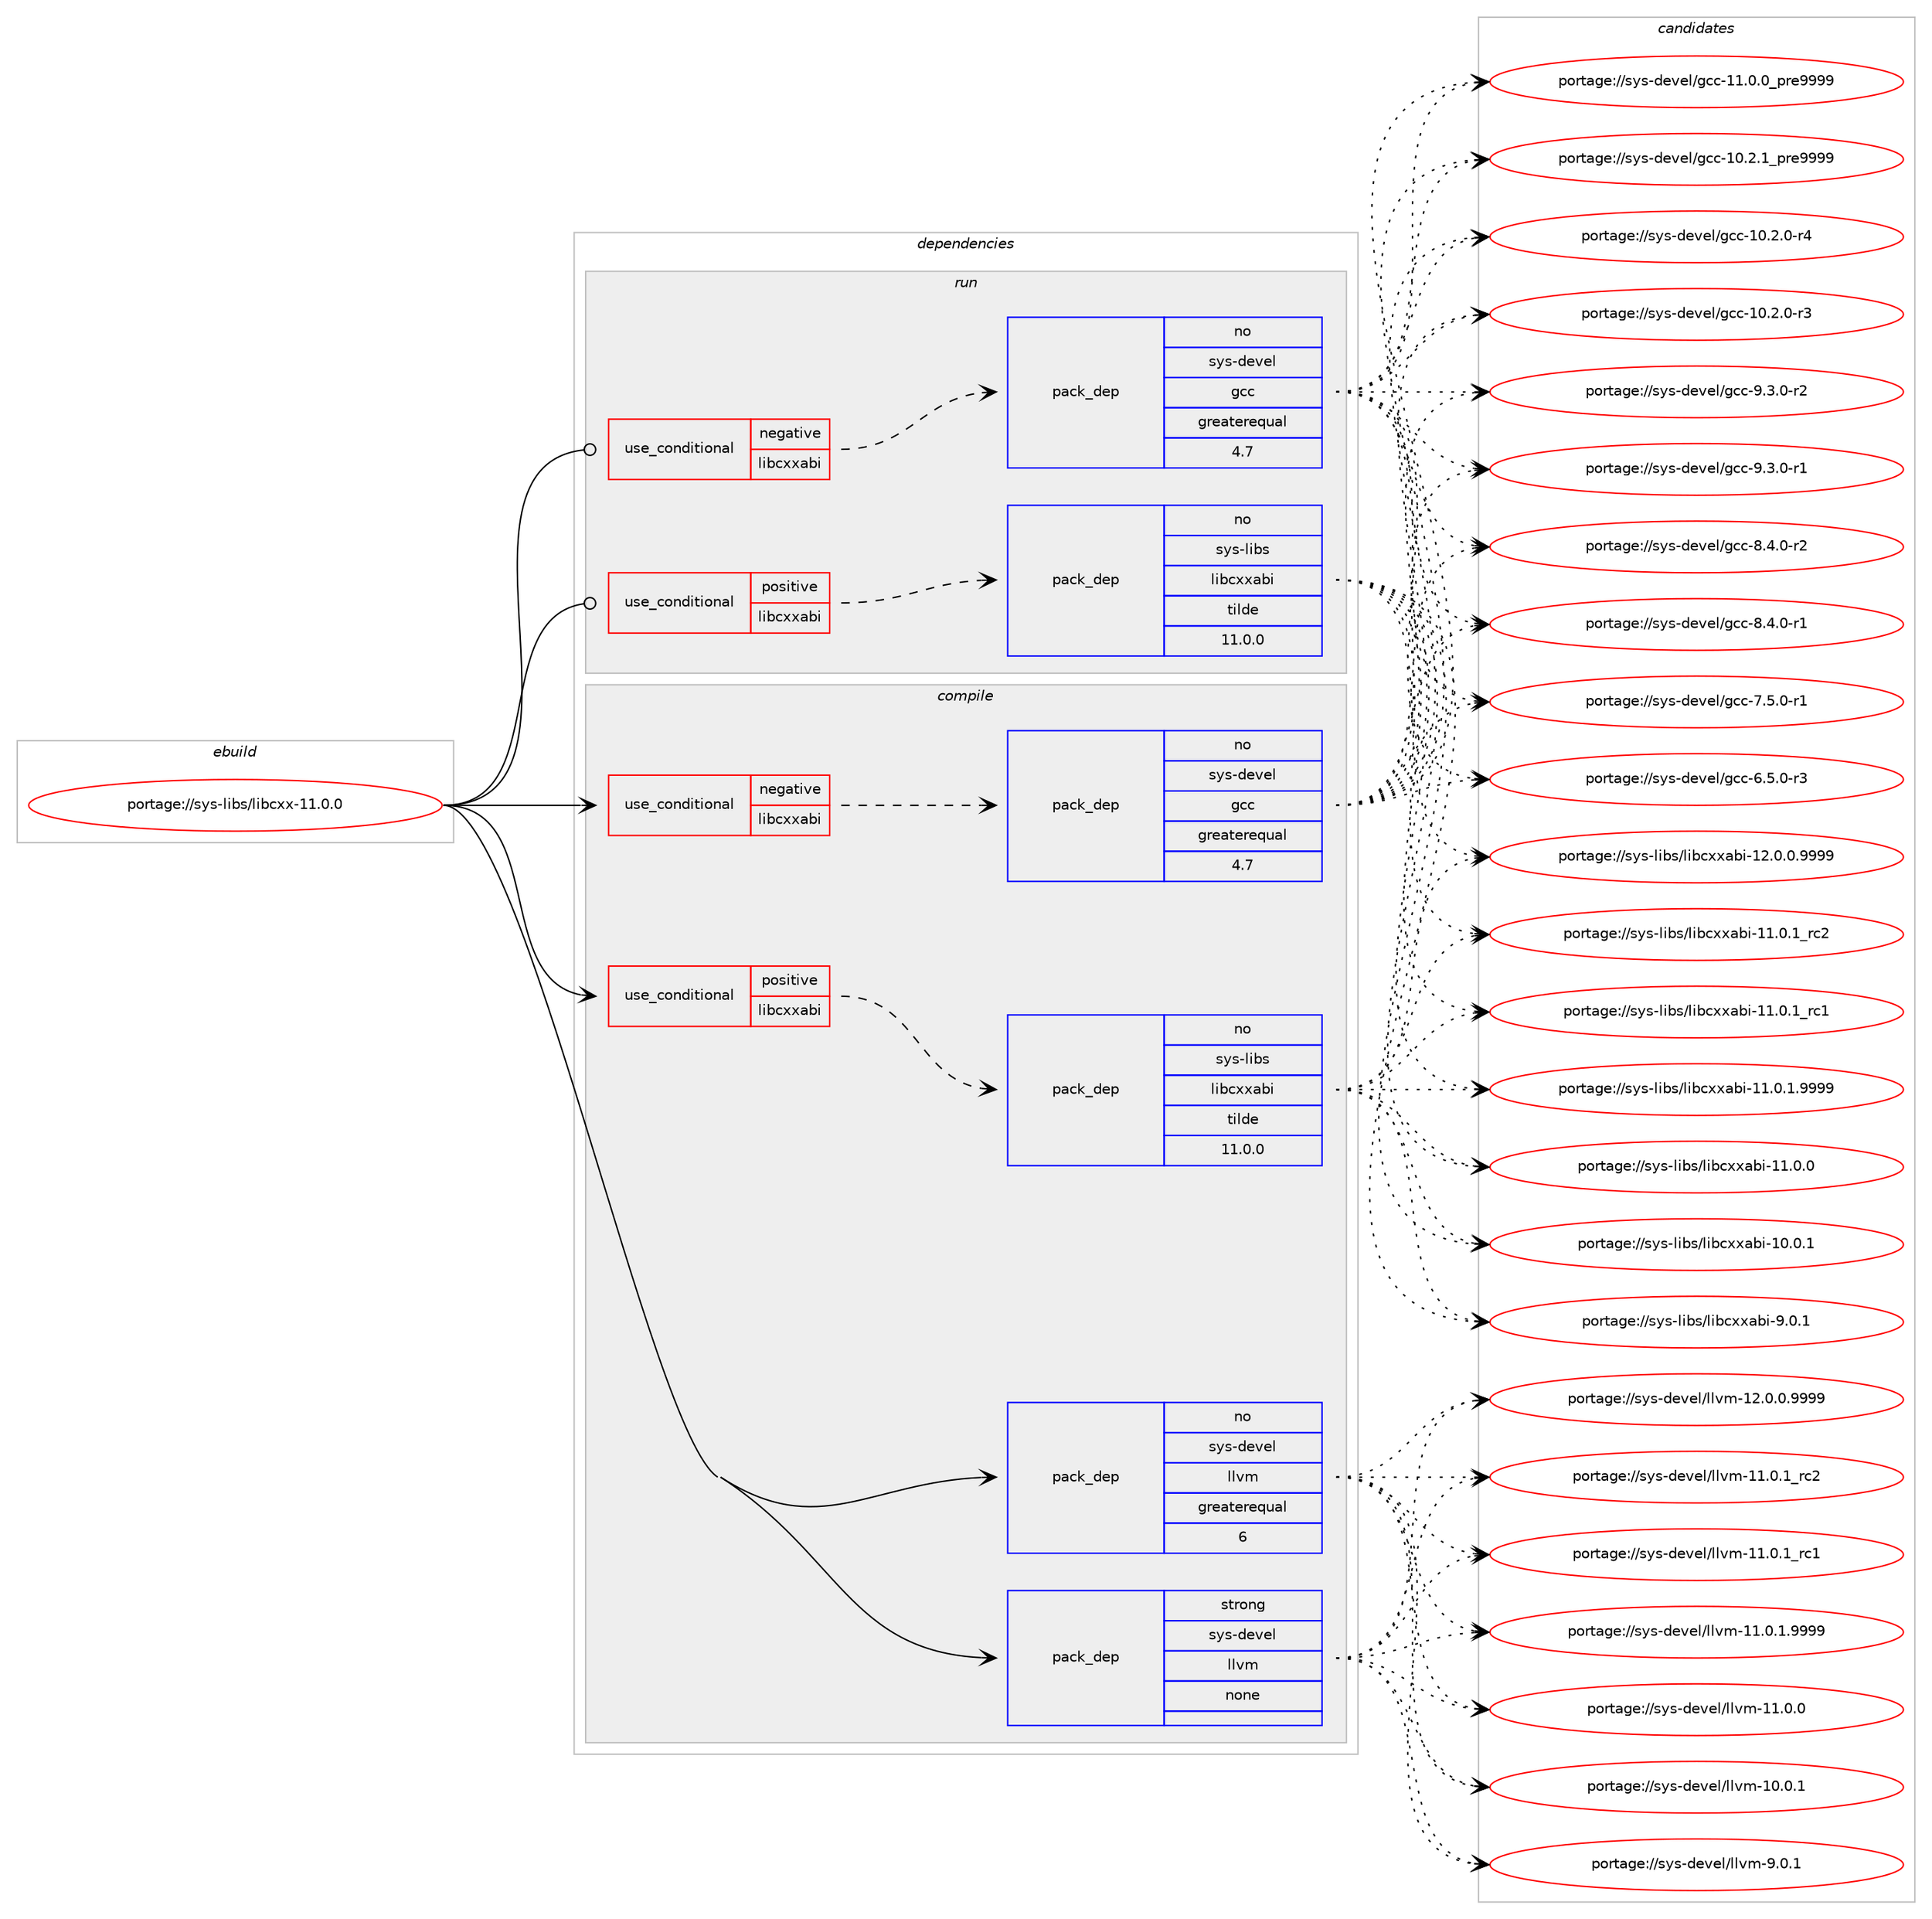 digraph prolog {

# *************
# Graph options
# *************

newrank=true;
concentrate=true;
compound=true;
graph [rankdir=LR,fontname=Helvetica,fontsize=10,ranksep=1.5];#, ranksep=2.5, nodesep=0.2];
edge  [arrowhead=vee];
node  [fontname=Helvetica,fontsize=10];

# **********
# The ebuild
# **********

subgraph cluster_leftcol {
color=gray;
rank=same;
label=<<i>ebuild</i>>;
id [label="portage://sys-libs/libcxx-11.0.0", color=red, width=4, href="../sys-libs/libcxx-11.0.0.svg"];
}

# ****************
# The dependencies
# ****************

subgraph cluster_midcol {
color=gray;
label=<<i>dependencies</i>>;
subgraph cluster_compile {
fillcolor="#eeeeee";
style=filled;
label=<<i>compile</i>>;
subgraph cond191 {
dependency2451 [label=<<TABLE BORDER="0" CELLBORDER="1" CELLSPACING="0" CELLPADDING="4"><TR><TD ROWSPAN="3" CELLPADDING="10">use_conditional</TD></TR><TR><TD>negative</TD></TR><TR><TD>libcxxabi</TD></TR></TABLE>>, shape=none, color=red];
subgraph pack2111 {
dependency2452 [label=<<TABLE BORDER="0" CELLBORDER="1" CELLSPACING="0" CELLPADDING="4" WIDTH="220"><TR><TD ROWSPAN="6" CELLPADDING="30">pack_dep</TD></TR><TR><TD WIDTH="110">no</TD></TR><TR><TD>sys-devel</TD></TR><TR><TD>gcc</TD></TR><TR><TD>greaterequal</TD></TR><TR><TD>4.7</TD></TR></TABLE>>, shape=none, color=blue];
}
dependency2451:e -> dependency2452:w [weight=20,style="dashed",arrowhead="vee"];
}
id:e -> dependency2451:w [weight=20,style="solid",arrowhead="vee"];
subgraph cond192 {
dependency2453 [label=<<TABLE BORDER="0" CELLBORDER="1" CELLSPACING="0" CELLPADDING="4"><TR><TD ROWSPAN="3" CELLPADDING="10">use_conditional</TD></TR><TR><TD>positive</TD></TR><TR><TD>libcxxabi</TD></TR></TABLE>>, shape=none, color=red];
subgraph pack2112 {
dependency2454 [label=<<TABLE BORDER="0" CELLBORDER="1" CELLSPACING="0" CELLPADDING="4" WIDTH="220"><TR><TD ROWSPAN="6" CELLPADDING="30">pack_dep</TD></TR><TR><TD WIDTH="110">no</TD></TR><TR><TD>sys-libs</TD></TR><TR><TD>libcxxabi</TD></TR><TR><TD>tilde</TD></TR><TR><TD>11.0.0</TD></TR></TABLE>>, shape=none, color=blue];
}
dependency2453:e -> dependency2454:w [weight=20,style="dashed",arrowhead="vee"];
}
id:e -> dependency2453:w [weight=20,style="solid",arrowhead="vee"];
subgraph pack2113 {
dependency2455 [label=<<TABLE BORDER="0" CELLBORDER="1" CELLSPACING="0" CELLPADDING="4" WIDTH="220"><TR><TD ROWSPAN="6" CELLPADDING="30">pack_dep</TD></TR><TR><TD WIDTH="110">no</TD></TR><TR><TD>sys-devel</TD></TR><TR><TD>llvm</TD></TR><TR><TD>greaterequal</TD></TR><TR><TD>6</TD></TR></TABLE>>, shape=none, color=blue];
}
id:e -> dependency2455:w [weight=20,style="solid",arrowhead="vee"];
subgraph pack2114 {
dependency2456 [label=<<TABLE BORDER="0" CELLBORDER="1" CELLSPACING="0" CELLPADDING="4" WIDTH="220"><TR><TD ROWSPAN="6" CELLPADDING="30">pack_dep</TD></TR><TR><TD WIDTH="110">strong</TD></TR><TR><TD>sys-devel</TD></TR><TR><TD>llvm</TD></TR><TR><TD>none</TD></TR><TR><TD></TD></TR></TABLE>>, shape=none, color=blue];
}
id:e -> dependency2456:w [weight=20,style="solid",arrowhead="vee"];
}
subgraph cluster_compileandrun {
fillcolor="#eeeeee";
style=filled;
label=<<i>compile and run</i>>;
}
subgraph cluster_run {
fillcolor="#eeeeee";
style=filled;
label=<<i>run</i>>;
subgraph cond193 {
dependency2457 [label=<<TABLE BORDER="0" CELLBORDER="1" CELLSPACING="0" CELLPADDING="4"><TR><TD ROWSPAN="3" CELLPADDING="10">use_conditional</TD></TR><TR><TD>negative</TD></TR><TR><TD>libcxxabi</TD></TR></TABLE>>, shape=none, color=red];
subgraph pack2115 {
dependency2458 [label=<<TABLE BORDER="0" CELLBORDER="1" CELLSPACING="0" CELLPADDING="4" WIDTH="220"><TR><TD ROWSPAN="6" CELLPADDING="30">pack_dep</TD></TR><TR><TD WIDTH="110">no</TD></TR><TR><TD>sys-devel</TD></TR><TR><TD>gcc</TD></TR><TR><TD>greaterequal</TD></TR><TR><TD>4.7</TD></TR></TABLE>>, shape=none, color=blue];
}
dependency2457:e -> dependency2458:w [weight=20,style="dashed",arrowhead="vee"];
}
id:e -> dependency2457:w [weight=20,style="solid",arrowhead="odot"];
subgraph cond194 {
dependency2459 [label=<<TABLE BORDER="0" CELLBORDER="1" CELLSPACING="0" CELLPADDING="4"><TR><TD ROWSPAN="3" CELLPADDING="10">use_conditional</TD></TR><TR><TD>positive</TD></TR><TR><TD>libcxxabi</TD></TR></TABLE>>, shape=none, color=red];
subgraph pack2116 {
dependency2460 [label=<<TABLE BORDER="0" CELLBORDER="1" CELLSPACING="0" CELLPADDING="4" WIDTH="220"><TR><TD ROWSPAN="6" CELLPADDING="30">pack_dep</TD></TR><TR><TD WIDTH="110">no</TD></TR><TR><TD>sys-libs</TD></TR><TR><TD>libcxxabi</TD></TR><TR><TD>tilde</TD></TR><TR><TD>11.0.0</TD></TR></TABLE>>, shape=none, color=blue];
}
dependency2459:e -> dependency2460:w [weight=20,style="dashed",arrowhead="vee"];
}
id:e -> dependency2459:w [weight=20,style="solid",arrowhead="odot"];
}
}

# **************
# The candidates
# **************

subgraph cluster_choices {
rank=same;
color=gray;
label=<<i>candidates</i>>;

subgraph choice2111 {
color=black;
nodesep=1;
choice115121115451001011181011084710399994557465146484511450 [label="portage://sys-devel/gcc-9.3.0-r2", color=red, width=4,href="../sys-devel/gcc-9.3.0-r2.svg"];
choice115121115451001011181011084710399994557465146484511449 [label="portage://sys-devel/gcc-9.3.0-r1", color=red, width=4,href="../sys-devel/gcc-9.3.0-r1.svg"];
choice115121115451001011181011084710399994556465246484511450 [label="portage://sys-devel/gcc-8.4.0-r2", color=red, width=4,href="../sys-devel/gcc-8.4.0-r2.svg"];
choice115121115451001011181011084710399994556465246484511449 [label="portage://sys-devel/gcc-8.4.0-r1", color=red, width=4,href="../sys-devel/gcc-8.4.0-r1.svg"];
choice115121115451001011181011084710399994555465346484511449 [label="portage://sys-devel/gcc-7.5.0-r1", color=red, width=4,href="../sys-devel/gcc-7.5.0-r1.svg"];
choice115121115451001011181011084710399994554465346484511451 [label="portage://sys-devel/gcc-6.5.0-r3", color=red, width=4,href="../sys-devel/gcc-6.5.0-r3.svg"];
choice11512111545100101118101108471039999454949464846489511211410157575757 [label="portage://sys-devel/gcc-11.0.0_pre9999", color=red, width=4,href="../sys-devel/gcc-11.0.0_pre9999.svg"];
choice11512111545100101118101108471039999454948465046499511211410157575757 [label="portage://sys-devel/gcc-10.2.1_pre9999", color=red, width=4,href="../sys-devel/gcc-10.2.1_pre9999.svg"];
choice11512111545100101118101108471039999454948465046484511452 [label="portage://sys-devel/gcc-10.2.0-r4", color=red, width=4,href="../sys-devel/gcc-10.2.0-r4.svg"];
choice11512111545100101118101108471039999454948465046484511451 [label="portage://sys-devel/gcc-10.2.0-r3", color=red, width=4,href="../sys-devel/gcc-10.2.0-r3.svg"];
dependency2452:e -> choice115121115451001011181011084710399994557465146484511450:w [style=dotted,weight="100"];
dependency2452:e -> choice115121115451001011181011084710399994557465146484511449:w [style=dotted,weight="100"];
dependency2452:e -> choice115121115451001011181011084710399994556465246484511450:w [style=dotted,weight="100"];
dependency2452:e -> choice115121115451001011181011084710399994556465246484511449:w [style=dotted,weight="100"];
dependency2452:e -> choice115121115451001011181011084710399994555465346484511449:w [style=dotted,weight="100"];
dependency2452:e -> choice115121115451001011181011084710399994554465346484511451:w [style=dotted,weight="100"];
dependency2452:e -> choice11512111545100101118101108471039999454949464846489511211410157575757:w [style=dotted,weight="100"];
dependency2452:e -> choice11512111545100101118101108471039999454948465046499511211410157575757:w [style=dotted,weight="100"];
dependency2452:e -> choice11512111545100101118101108471039999454948465046484511452:w [style=dotted,weight="100"];
dependency2452:e -> choice11512111545100101118101108471039999454948465046484511451:w [style=dotted,weight="100"];
}
subgraph choice2112 {
color=black;
nodesep=1;
choice11512111545108105981154710810598991201209798105455746484649 [label="portage://sys-libs/libcxxabi-9.0.1", color=red, width=4,href="../sys-libs/libcxxabi-9.0.1.svg"];
choice11512111545108105981154710810598991201209798105454950464846484657575757 [label="portage://sys-libs/libcxxabi-12.0.0.9999", color=red, width=4,href="../sys-libs/libcxxabi-12.0.0.9999.svg"];
choice1151211154510810598115471081059899120120979810545494946484649951149950 [label="portage://sys-libs/libcxxabi-11.0.1_rc2", color=red, width=4,href="../sys-libs/libcxxabi-11.0.1_rc2.svg"];
choice1151211154510810598115471081059899120120979810545494946484649951149949 [label="portage://sys-libs/libcxxabi-11.0.1_rc1", color=red, width=4,href="../sys-libs/libcxxabi-11.0.1_rc1.svg"];
choice11512111545108105981154710810598991201209798105454949464846494657575757 [label="portage://sys-libs/libcxxabi-11.0.1.9999", color=red, width=4,href="../sys-libs/libcxxabi-11.0.1.9999.svg"];
choice1151211154510810598115471081059899120120979810545494946484648 [label="portage://sys-libs/libcxxabi-11.0.0", color=red, width=4,href="../sys-libs/libcxxabi-11.0.0.svg"];
choice1151211154510810598115471081059899120120979810545494846484649 [label="portage://sys-libs/libcxxabi-10.0.1", color=red, width=4,href="../sys-libs/libcxxabi-10.0.1.svg"];
dependency2454:e -> choice11512111545108105981154710810598991201209798105455746484649:w [style=dotted,weight="100"];
dependency2454:e -> choice11512111545108105981154710810598991201209798105454950464846484657575757:w [style=dotted,weight="100"];
dependency2454:e -> choice1151211154510810598115471081059899120120979810545494946484649951149950:w [style=dotted,weight="100"];
dependency2454:e -> choice1151211154510810598115471081059899120120979810545494946484649951149949:w [style=dotted,weight="100"];
dependency2454:e -> choice11512111545108105981154710810598991201209798105454949464846494657575757:w [style=dotted,weight="100"];
dependency2454:e -> choice1151211154510810598115471081059899120120979810545494946484648:w [style=dotted,weight="100"];
dependency2454:e -> choice1151211154510810598115471081059899120120979810545494846484649:w [style=dotted,weight="100"];
}
subgraph choice2113 {
color=black;
nodesep=1;
choice1151211154510010111810110847108108118109455746484649 [label="portage://sys-devel/llvm-9.0.1", color=red, width=4,href="../sys-devel/llvm-9.0.1.svg"];
choice1151211154510010111810110847108108118109454950464846484657575757 [label="portage://sys-devel/llvm-12.0.0.9999", color=red, width=4,href="../sys-devel/llvm-12.0.0.9999.svg"];
choice115121115451001011181011084710810811810945494946484649951149950 [label="portage://sys-devel/llvm-11.0.1_rc2", color=red, width=4,href="../sys-devel/llvm-11.0.1_rc2.svg"];
choice115121115451001011181011084710810811810945494946484649951149949 [label="portage://sys-devel/llvm-11.0.1_rc1", color=red, width=4,href="../sys-devel/llvm-11.0.1_rc1.svg"];
choice1151211154510010111810110847108108118109454949464846494657575757 [label="portage://sys-devel/llvm-11.0.1.9999", color=red, width=4,href="../sys-devel/llvm-11.0.1.9999.svg"];
choice115121115451001011181011084710810811810945494946484648 [label="portage://sys-devel/llvm-11.0.0", color=red, width=4,href="../sys-devel/llvm-11.0.0.svg"];
choice115121115451001011181011084710810811810945494846484649 [label="portage://sys-devel/llvm-10.0.1", color=red, width=4,href="../sys-devel/llvm-10.0.1.svg"];
dependency2455:e -> choice1151211154510010111810110847108108118109455746484649:w [style=dotted,weight="100"];
dependency2455:e -> choice1151211154510010111810110847108108118109454950464846484657575757:w [style=dotted,weight="100"];
dependency2455:e -> choice115121115451001011181011084710810811810945494946484649951149950:w [style=dotted,weight="100"];
dependency2455:e -> choice115121115451001011181011084710810811810945494946484649951149949:w [style=dotted,weight="100"];
dependency2455:e -> choice1151211154510010111810110847108108118109454949464846494657575757:w [style=dotted,weight="100"];
dependency2455:e -> choice115121115451001011181011084710810811810945494946484648:w [style=dotted,weight="100"];
dependency2455:e -> choice115121115451001011181011084710810811810945494846484649:w [style=dotted,weight="100"];
}
subgraph choice2114 {
color=black;
nodesep=1;
choice1151211154510010111810110847108108118109455746484649 [label="portage://sys-devel/llvm-9.0.1", color=red, width=4,href="../sys-devel/llvm-9.0.1.svg"];
choice1151211154510010111810110847108108118109454950464846484657575757 [label="portage://sys-devel/llvm-12.0.0.9999", color=red, width=4,href="../sys-devel/llvm-12.0.0.9999.svg"];
choice115121115451001011181011084710810811810945494946484649951149950 [label="portage://sys-devel/llvm-11.0.1_rc2", color=red, width=4,href="../sys-devel/llvm-11.0.1_rc2.svg"];
choice115121115451001011181011084710810811810945494946484649951149949 [label="portage://sys-devel/llvm-11.0.1_rc1", color=red, width=4,href="../sys-devel/llvm-11.0.1_rc1.svg"];
choice1151211154510010111810110847108108118109454949464846494657575757 [label="portage://sys-devel/llvm-11.0.1.9999", color=red, width=4,href="../sys-devel/llvm-11.0.1.9999.svg"];
choice115121115451001011181011084710810811810945494946484648 [label="portage://sys-devel/llvm-11.0.0", color=red, width=4,href="../sys-devel/llvm-11.0.0.svg"];
choice115121115451001011181011084710810811810945494846484649 [label="portage://sys-devel/llvm-10.0.1", color=red, width=4,href="../sys-devel/llvm-10.0.1.svg"];
dependency2456:e -> choice1151211154510010111810110847108108118109455746484649:w [style=dotted,weight="100"];
dependency2456:e -> choice1151211154510010111810110847108108118109454950464846484657575757:w [style=dotted,weight="100"];
dependency2456:e -> choice115121115451001011181011084710810811810945494946484649951149950:w [style=dotted,weight="100"];
dependency2456:e -> choice115121115451001011181011084710810811810945494946484649951149949:w [style=dotted,weight="100"];
dependency2456:e -> choice1151211154510010111810110847108108118109454949464846494657575757:w [style=dotted,weight="100"];
dependency2456:e -> choice115121115451001011181011084710810811810945494946484648:w [style=dotted,weight="100"];
dependency2456:e -> choice115121115451001011181011084710810811810945494846484649:w [style=dotted,weight="100"];
}
subgraph choice2115 {
color=black;
nodesep=1;
choice115121115451001011181011084710399994557465146484511450 [label="portage://sys-devel/gcc-9.3.0-r2", color=red, width=4,href="../sys-devel/gcc-9.3.0-r2.svg"];
choice115121115451001011181011084710399994557465146484511449 [label="portage://sys-devel/gcc-9.3.0-r1", color=red, width=4,href="../sys-devel/gcc-9.3.0-r1.svg"];
choice115121115451001011181011084710399994556465246484511450 [label="portage://sys-devel/gcc-8.4.0-r2", color=red, width=4,href="../sys-devel/gcc-8.4.0-r2.svg"];
choice115121115451001011181011084710399994556465246484511449 [label="portage://sys-devel/gcc-8.4.0-r1", color=red, width=4,href="../sys-devel/gcc-8.4.0-r1.svg"];
choice115121115451001011181011084710399994555465346484511449 [label="portage://sys-devel/gcc-7.5.0-r1", color=red, width=4,href="../sys-devel/gcc-7.5.0-r1.svg"];
choice115121115451001011181011084710399994554465346484511451 [label="portage://sys-devel/gcc-6.5.0-r3", color=red, width=4,href="../sys-devel/gcc-6.5.0-r3.svg"];
choice11512111545100101118101108471039999454949464846489511211410157575757 [label="portage://sys-devel/gcc-11.0.0_pre9999", color=red, width=4,href="../sys-devel/gcc-11.0.0_pre9999.svg"];
choice11512111545100101118101108471039999454948465046499511211410157575757 [label="portage://sys-devel/gcc-10.2.1_pre9999", color=red, width=4,href="../sys-devel/gcc-10.2.1_pre9999.svg"];
choice11512111545100101118101108471039999454948465046484511452 [label="portage://sys-devel/gcc-10.2.0-r4", color=red, width=4,href="../sys-devel/gcc-10.2.0-r4.svg"];
choice11512111545100101118101108471039999454948465046484511451 [label="portage://sys-devel/gcc-10.2.0-r3", color=red, width=4,href="../sys-devel/gcc-10.2.0-r3.svg"];
dependency2458:e -> choice115121115451001011181011084710399994557465146484511450:w [style=dotted,weight="100"];
dependency2458:e -> choice115121115451001011181011084710399994557465146484511449:w [style=dotted,weight="100"];
dependency2458:e -> choice115121115451001011181011084710399994556465246484511450:w [style=dotted,weight="100"];
dependency2458:e -> choice115121115451001011181011084710399994556465246484511449:w [style=dotted,weight="100"];
dependency2458:e -> choice115121115451001011181011084710399994555465346484511449:w [style=dotted,weight="100"];
dependency2458:e -> choice115121115451001011181011084710399994554465346484511451:w [style=dotted,weight="100"];
dependency2458:e -> choice11512111545100101118101108471039999454949464846489511211410157575757:w [style=dotted,weight="100"];
dependency2458:e -> choice11512111545100101118101108471039999454948465046499511211410157575757:w [style=dotted,weight="100"];
dependency2458:e -> choice11512111545100101118101108471039999454948465046484511452:w [style=dotted,weight="100"];
dependency2458:e -> choice11512111545100101118101108471039999454948465046484511451:w [style=dotted,weight="100"];
}
subgraph choice2116 {
color=black;
nodesep=1;
choice11512111545108105981154710810598991201209798105455746484649 [label="portage://sys-libs/libcxxabi-9.0.1", color=red, width=4,href="../sys-libs/libcxxabi-9.0.1.svg"];
choice11512111545108105981154710810598991201209798105454950464846484657575757 [label="portage://sys-libs/libcxxabi-12.0.0.9999", color=red, width=4,href="../sys-libs/libcxxabi-12.0.0.9999.svg"];
choice1151211154510810598115471081059899120120979810545494946484649951149950 [label="portage://sys-libs/libcxxabi-11.0.1_rc2", color=red, width=4,href="../sys-libs/libcxxabi-11.0.1_rc2.svg"];
choice1151211154510810598115471081059899120120979810545494946484649951149949 [label="portage://sys-libs/libcxxabi-11.0.1_rc1", color=red, width=4,href="../sys-libs/libcxxabi-11.0.1_rc1.svg"];
choice11512111545108105981154710810598991201209798105454949464846494657575757 [label="portage://sys-libs/libcxxabi-11.0.1.9999", color=red, width=4,href="../sys-libs/libcxxabi-11.0.1.9999.svg"];
choice1151211154510810598115471081059899120120979810545494946484648 [label="portage://sys-libs/libcxxabi-11.0.0", color=red, width=4,href="../sys-libs/libcxxabi-11.0.0.svg"];
choice1151211154510810598115471081059899120120979810545494846484649 [label="portage://sys-libs/libcxxabi-10.0.1", color=red, width=4,href="../sys-libs/libcxxabi-10.0.1.svg"];
dependency2460:e -> choice11512111545108105981154710810598991201209798105455746484649:w [style=dotted,weight="100"];
dependency2460:e -> choice11512111545108105981154710810598991201209798105454950464846484657575757:w [style=dotted,weight="100"];
dependency2460:e -> choice1151211154510810598115471081059899120120979810545494946484649951149950:w [style=dotted,weight="100"];
dependency2460:e -> choice1151211154510810598115471081059899120120979810545494946484649951149949:w [style=dotted,weight="100"];
dependency2460:e -> choice11512111545108105981154710810598991201209798105454949464846494657575757:w [style=dotted,weight="100"];
dependency2460:e -> choice1151211154510810598115471081059899120120979810545494946484648:w [style=dotted,weight="100"];
dependency2460:e -> choice1151211154510810598115471081059899120120979810545494846484649:w [style=dotted,weight="100"];
}
}

}
